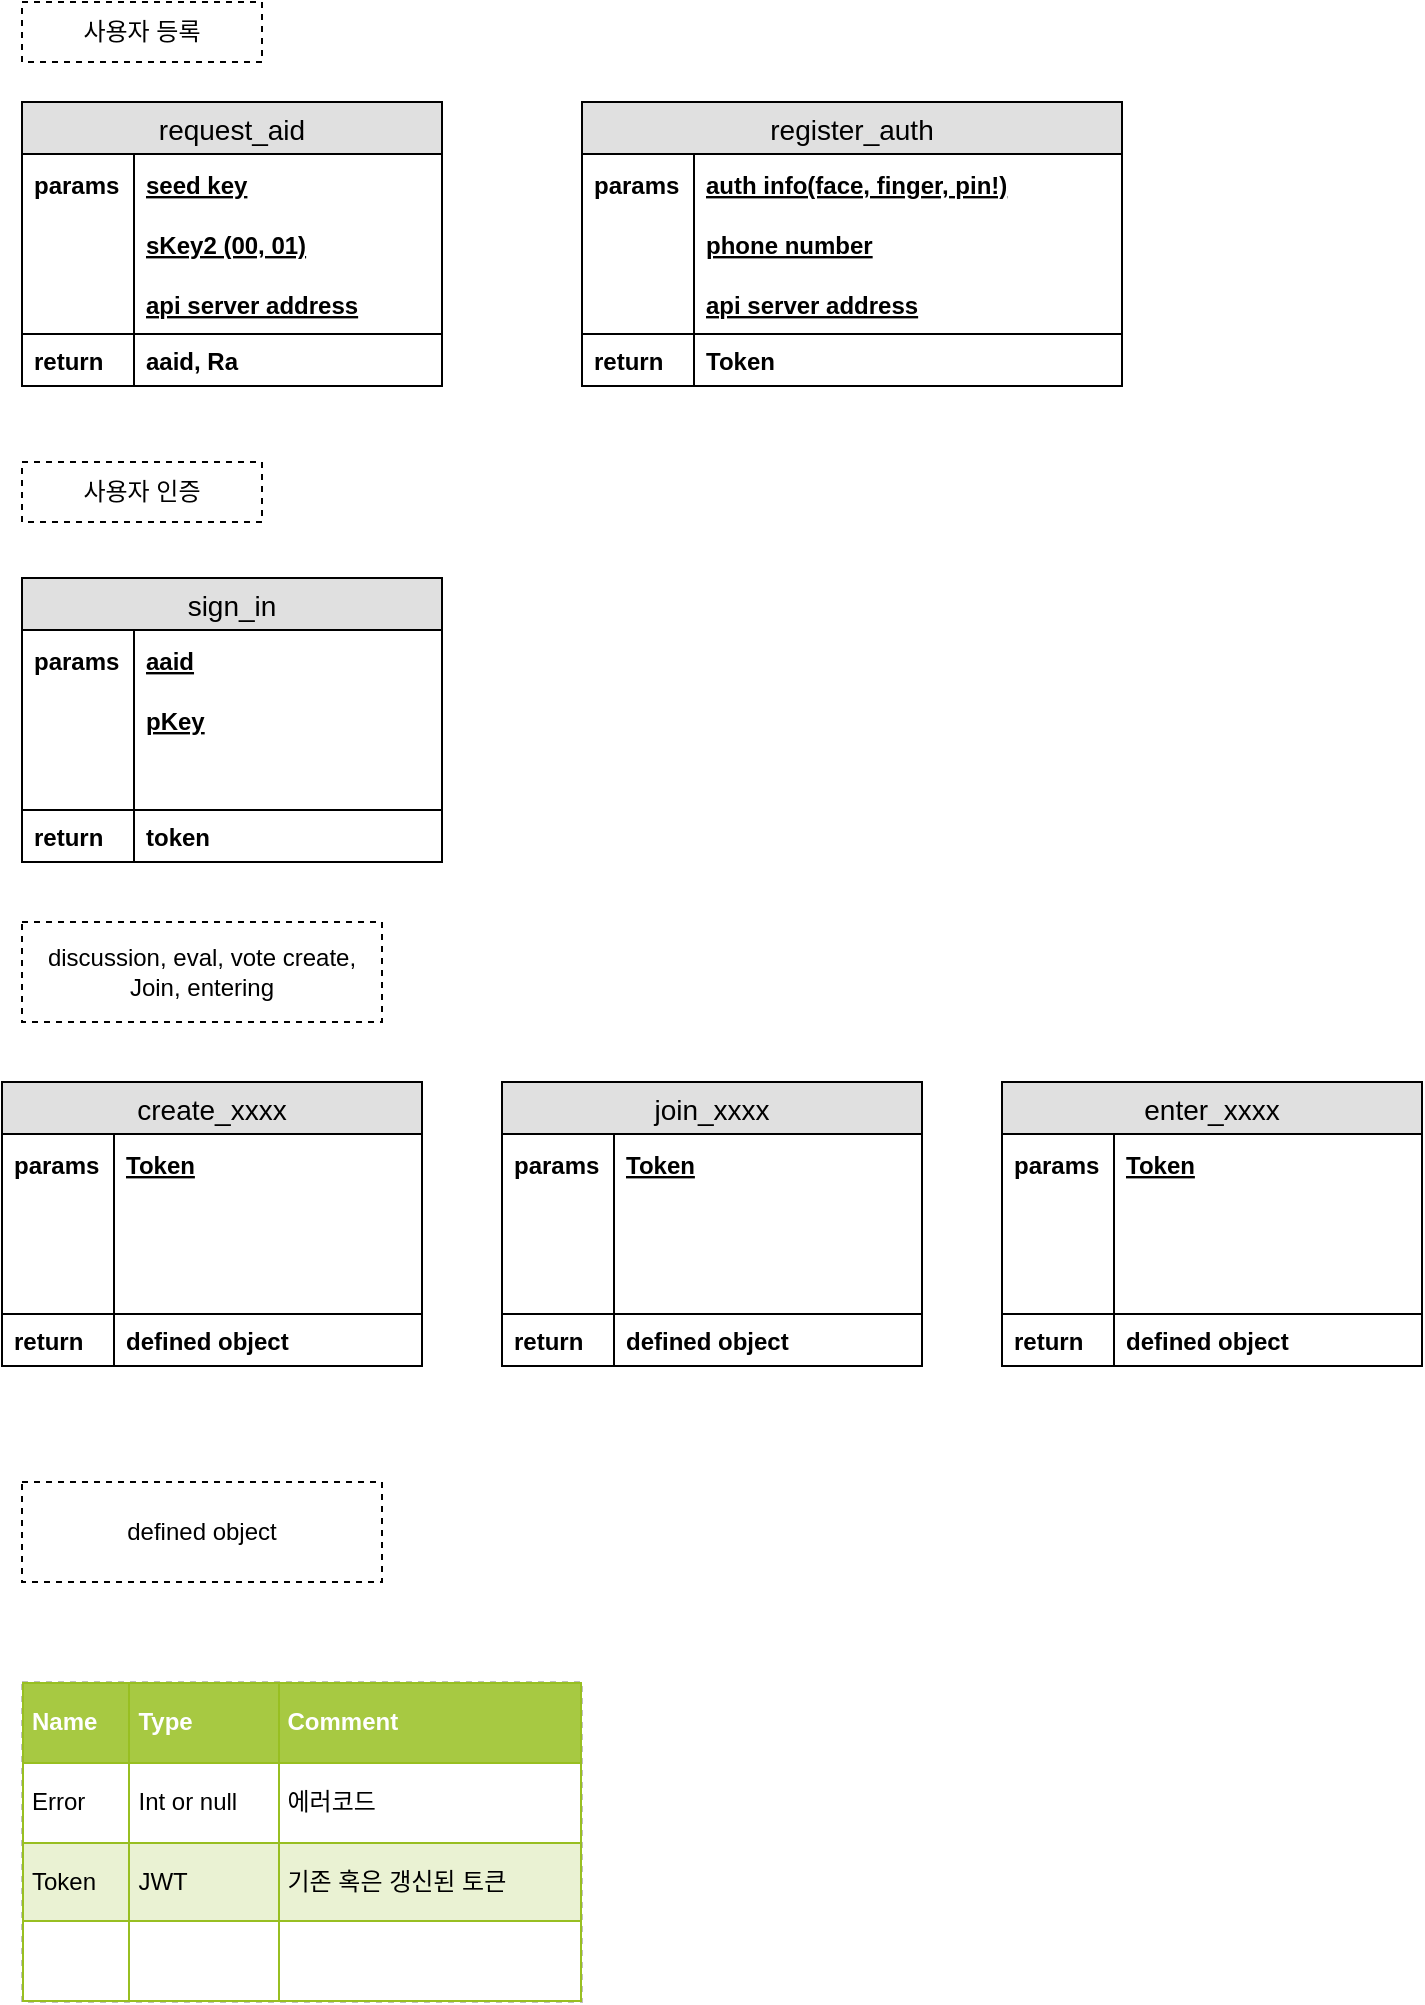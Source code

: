 <mxfile version="12.1.9" type="github" pages="1">
  <diagram id="exMwhVz5cOcehTMv7F8w" name="Page-1">
    <mxGraphModel dx="1426" dy="771" grid="1" gridSize="10" guides="1" tooltips="1" connect="1" arrows="1" fold="1" page="1" pageScale="1" pageWidth="827" pageHeight="1169" math="0" shadow="0">
      <root>
        <mxCell id="0"/>
        <mxCell id="1" parent="0"/>
        <mxCell id="1xPw11D1j_KxezTZeNWg-12" value="request_aid" style="swimlane;fontStyle=0;childLayout=stackLayout;horizontal=1;startSize=26;fillColor=#e0e0e0;horizontalStack=0;resizeParent=1;resizeParentMax=0;resizeLast=0;collapsible=1;marginBottom=0;swimlaneFillColor=#ffffff;align=center;fontSize=14;" vertex="1" parent="1">
          <mxGeometry x="80" y="130" width="210" height="142" as="geometry"/>
        </mxCell>
        <mxCell id="1xPw11D1j_KxezTZeNWg-13" value="seed key" style="shape=partialRectangle;top=0;left=0;right=0;bottom=0;align=left;verticalAlign=middle;fillColor=none;spacingLeft=60;spacingRight=4;overflow=hidden;rotatable=0;points=[[0,0.5],[1,0.5]];portConstraint=eastwest;dropTarget=0;fontStyle=5;fontSize=12;" vertex="1" parent="1xPw11D1j_KxezTZeNWg-12">
          <mxGeometry y="26" width="210" height="30" as="geometry"/>
        </mxCell>
        <mxCell id="1xPw11D1j_KxezTZeNWg-14" value="params" style="shape=partialRectangle;fontStyle=1;top=0;left=0;bottom=0;fillColor=none;align=left;verticalAlign=middle;spacingLeft=4;spacingRight=4;overflow=hidden;rotatable=0;points=[];portConstraint=eastwest;part=1;fontSize=12;" vertex="1" connectable="0" parent="1xPw11D1j_KxezTZeNWg-13">
          <mxGeometry width="56" height="30" as="geometry"/>
        </mxCell>
        <mxCell id="1xPw11D1j_KxezTZeNWg-15" value="sKey2 (00, 01)" style="shape=partialRectangle;top=0;left=0;right=0;bottom=1;align=left;verticalAlign=middle;fillColor=none;spacingLeft=60;spacingRight=4;overflow=hidden;rotatable=0;points=[[0,0.5],[1,0.5]];portConstraint=eastwest;dropTarget=0;fontStyle=5;fontSize=12;strokeColor=none;" vertex="1" parent="1xPw11D1j_KxezTZeNWg-12">
          <mxGeometry y="56" width="210" height="30" as="geometry"/>
        </mxCell>
        <mxCell id="1xPw11D1j_KxezTZeNWg-16" value="" style="shape=partialRectangle;fontStyle=1;top=0;left=0;bottom=0;fillColor=none;align=left;verticalAlign=middle;spacingLeft=4;spacingRight=4;overflow=hidden;rotatable=0;points=[];portConstraint=eastwest;part=1;fontSize=12;" vertex="1" connectable="0" parent="1xPw11D1j_KxezTZeNWg-15">
          <mxGeometry width="56" height="30" as="geometry"/>
        </mxCell>
        <mxCell id="1xPw11D1j_KxezTZeNWg-23" value="api server address" style="shape=partialRectangle;top=0;left=0;right=0;bottom=1;align=left;verticalAlign=middle;fillColor=none;spacingLeft=60;spacingRight=4;overflow=hidden;rotatable=0;points=[[0,0.5],[1,0.5]];portConstraint=eastwest;dropTarget=0;fontStyle=5;fontSize=12;" vertex="1" parent="1xPw11D1j_KxezTZeNWg-12">
          <mxGeometry y="86" width="210" height="30" as="geometry"/>
        </mxCell>
        <mxCell id="1xPw11D1j_KxezTZeNWg-24" value="" style="shape=partialRectangle;fontStyle=1;top=0;left=0;bottom=0;fillColor=none;align=left;verticalAlign=middle;spacingLeft=4;spacingRight=4;overflow=hidden;rotatable=0;points=[];portConstraint=eastwest;part=1;fontSize=12;" vertex="1" connectable="0" parent="1xPw11D1j_KxezTZeNWg-23">
          <mxGeometry width="56" height="30" as="geometry"/>
        </mxCell>
        <mxCell id="1xPw11D1j_KxezTZeNWg-17" value="aaid, Ra" style="shape=partialRectangle;top=0;left=0;right=0;bottom=0;align=left;verticalAlign=top;fillColor=none;spacingLeft=60;spacingRight=4;overflow=hidden;rotatable=0;points=[[0,0.5],[1,0.5]];portConstraint=eastwest;dropTarget=0;fontSize=12;fontStyle=1" vertex="1" parent="1xPw11D1j_KxezTZeNWg-12">
          <mxGeometry y="116" width="210" height="26" as="geometry"/>
        </mxCell>
        <mxCell id="1xPw11D1j_KxezTZeNWg-18" value="return" style="shape=partialRectangle;top=0;left=0;bottom=0;fillColor=none;align=left;verticalAlign=top;spacingLeft=4;spacingRight=4;overflow=hidden;rotatable=0;points=[];portConstraint=eastwest;part=1;fontSize=12;fontStyle=1" vertex="1" connectable="0" parent="1xPw11D1j_KxezTZeNWg-17">
          <mxGeometry width="56" height="26" as="geometry"/>
        </mxCell>
        <mxCell id="1xPw11D1j_KxezTZeNWg-25" value="register_auth" style="swimlane;fontStyle=0;childLayout=stackLayout;horizontal=1;startSize=26;fillColor=#e0e0e0;horizontalStack=0;resizeParent=1;resizeParentMax=0;resizeLast=0;collapsible=1;marginBottom=0;swimlaneFillColor=#ffffff;align=center;fontSize=14;" vertex="1" parent="1">
          <mxGeometry x="360" y="130" width="270" height="142" as="geometry"/>
        </mxCell>
        <mxCell id="1xPw11D1j_KxezTZeNWg-26" value="auth info(face, finger, pin!)" style="shape=partialRectangle;top=0;left=0;right=0;bottom=0;align=left;verticalAlign=middle;fillColor=none;spacingLeft=60;spacingRight=4;overflow=hidden;rotatable=0;points=[[0,0.5],[1,0.5]];portConstraint=eastwest;dropTarget=0;fontStyle=5;fontSize=12;" vertex="1" parent="1xPw11D1j_KxezTZeNWg-25">
          <mxGeometry y="26" width="270" height="30" as="geometry"/>
        </mxCell>
        <mxCell id="1xPw11D1j_KxezTZeNWg-27" value="params" style="shape=partialRectangle;fontStyle=1;top=0;left=0;bottom=0;fillColor=none;align=left;verticalAlign=middle;spacingLeft=4;spacingRight=4;overflow=hidden;rotatable=0;points=[];portConstraint=eastwest;part=1;fontSize=12;" vertex="1" connectable="0" parent="1xPw11D1j_KxezTZeNWg-26">
          <mxGeometry width="56" height="30" as="geometry"/>
        </mxCell>
        <mxCell id="1xPw11D1j_KxezTZeNWg-28" value="phone number" style="shape=partialRectangle;top=0;left=0;right=0;bottom=1;align=left;verticalAlign=middle;fillColor=none;spacingLeft=60;spacingRight=4;overflow=hidden;rotatable=0;points=[[0,0.5],[1,0.5]];portConstraint=eastwest;dropTarget=0;fontStyle=5;fontSize=12;strokeColor=none;" vertex="1" parent="1xPw11D1j_KxezTZeNWg-25">
          <mxGeometry y="56" width="270" height="30" as="geometry"/>
        </mxCell>
        <mxCell id="1xPw11D1j_KxezTZeNWg-29" value="" style="shape=partialRectangle;fontStyle=1;top=0;left=0;bottom=0;fillColor=none;align=left;verticalAlign=middle;spacingLeft=4;spacingRight=4;overflow=hidden;rotatable=0;points=[];portConstraint=eastwest;part=1;fontSize=12;" vertex="1" connectable="0" parent="1xPw11D1j_KxezTZeNWg-28">
          <mxGeometry width="56" height="30" as="geometry"/>
        </mxCell>
        <mxCell id="1xPw11D1j_KxezTZeNWg-30" value="api server address" style="shape=partialRectangle;top=0;left=0;right=0;bottom=1;align=left;verticalAlign=middle;fillColor=none;spacingLeft=60;spacingRight=4;overflow=hidden;rotatable=0;points=[[0,0.5],[1,0.5]];portConstraint=eastwest;dropTarget=0;fontStyle=5;fontSize=12;" vertex="1" parent="1xPw11D1j_KxezTZeNWg-25">
          <mxGeometry y="86" width="270" height="30" as="geometry"/>
        </mxCell>
        <mxCell id="1xPw11D1j_KxezTZeNWg-31" value="" style="shape=partialRectangle;fontStyle=1;top=0;left=0;bottom=0;fillColor=none;align=left;verticalAlign=middle;spacingLeft=4;spacingRight=4;overflow=hidden;rotatable=0;points=[];portConstraint=eastwest;part=1;fontSize=12;" vertex="1" connectable="0" parent="1xPw11D1j_KxezTZeNWg-30">
          <mxGeometry width="56" height="30" as="geometry"/>
        </mxCell>
        <mxCell id="1xPw11D1j_KxezTZeNWg-32" value="Token" style="shape=partialRectangle;top=0;left=0;right=0;bottom=0;align=left;verticalAlign=top;fillColor=none;spacingLeft=60;spacingRight=4;overflow=hidden;rotatable=0;points=[[0,0.5],[1,0.5]];portConstraint=eastwest;dropTarget=0;fontSize=12;fontStyle=1" vertex="1" parent="1xPw11D1j_KxezTZeNWg-25">
          <mxGeometry y="116" width="270" height="26" as="geometry"/>
        </mxCell>
        <mxCell id="1xPw11D1j_KxezTZeNWg-33" value="return" style="shape=partialRectangle;top=0;left=0;bottom=0;fillColor=none;align=left;verticalAlign=top;spacingLeft=4;spacingRight=4;overflow=hidden;rotatable=0;points=[];portConstraint=eastwest;part=1;fontSize=12;fontStyle=1" vertex="1" connectable="0" parent="1xPw11D1j_KxezTZeNWg-32">
          <mxGeometry width="56" height="26" as="geometry"/>
        </mxCell>
        <mxCell id="1xPw11D1j_KxezTZeNWg-34" value="사용자 등록" style="rounded=0;whiteSpace=wrap;html=1;dashed=1;" vertex="1" parent="1">
          <mxGeometry x="80" y="80" width="120" height="30" as="geometry"/>
        </mxCell>
        <mxCell id="1xPw11D1j_KxezTZeNWg-35" value="사용자 인증" style="rounded=0;whiteSpace=wrap;html=1;dashed=1;" vertex="1" parent="1">
          <mxGeometry x="80" y="310" width="120" height="30" as="geometry"/>
        </mxCell>
        <mxCell id="1xPw11D1j_KxezTZeNWg-36" value="sign_in" style="swimlane;fontStyle=0;childLayout=stackLayout;horizontal=1;startSize=26;fillColor=#e0e0e0;horizontalStack=0;resizeParent=1;resizeParentMax=0;resizeLast=0;collapsible=1;marginBottom=0;swimlaneFillColor=#ffffff;align=center;fontSize=14;" vertex="1" parent="1">
          <mxGeometry x="80" y="368" width="210" height="142" as="geometry"/>
        </mxCell>
        <mxCell id="1xPw11D1j_KxezTZeNWg-37" value="aaid" style="shape=partialRectangle;top=0;left=0;right=0;bottom=0;align=left;verticalAlign=middle;fillColor=none;spacingLeft=60;spacingRight=4;overflow=hidden;rotatable=0;points=[[0,0.5],[1,0.5]];portConstraint=eastwest;dropTarget=0;fontStyle=5;fontSize=12;" vertex="1" parent="1xPw11D1j_KxezTZeNWg-36">
          <mxGeometry y="26" width="210" height="30" as="geometry"/>
        </mxCell>
        <mxCell id="1xPw11D1j_KxezTZeNWg-38" value="params" style="shape=partialRectangle;fontStyle=1;top=0;left=0;bottom=0;fillColor=none;align=left;verticalAlign=middle;spacingLeft=4;spacingRight=4;overflow=hidden;rotatable=0;points=[];portConstraint=eastwest;part=1;fontSize=12;" vertex="1" connectable="0" parent="1xPw11D1j_KxezTZeNWg-37">
          <mxGeometry width="56" height="30" as="geometry"/>
        </mxCell>
        <mxCell id="1xPw11D1j_KxezTZeNWg-39" value="pKey" style="shape=partialRectangle;top=0;left=0;right=0;bottom=1;align=left;verticalAlign=middle;fillColor=none;spacingLeft=60;spacingRight=4;overflow=hidden;rotatable=0;points=[[0,0.5],[1,0.5]];portConstraint=eastwest;dropTarget=0;fontStyle=5;fontSize=12;strokeColor=none;" vertex="1" parent="1xPw11D1j_KxezTZeNWg-36">
          <mxGeometry y="56" width="210" height="30" as="geometry"/>
        </mxCell>
        <mxCell id="1xPw11D1j_KxezTZeNWg-40" value="" style="shape=partialRectangle;fontStyle=1;top=0;left=0;bottom=0;fillColor=none;align=left;verticalAlign=middle;spacingLeft=4;spacingRight=4;overflow=hidden;rotatable=0;points=[];portConstraint=eastwest;part=1;fontSize=12;" vertex="1" connectable="0" parent="1xPw11D1j_KxezTZeNWg-39">
          <mxGeometry width="56" height="30" as="geometry"/>
        </mxCell>
        <mxCell id="1xPw11D1j_KxezTZeNWg-41" value="" style="shape=partialRectangle;top=0;left=0;right=0;bottom=1;align=left;verticalAlign=middle;fillColor=none;spacingLeft=60;spacingRight=4;overflow=hidden;rotatable=0;points=[[0,0.5],[1,0.5]];portConstraint=eastwest;dropTarget=0;fontStyle=5;fontSize=12;" vertex="1" parent="1xPw11D1j_KxezTZeNWg-36">
          <mxGeometry y="86" width="210" height="30" as="geometry"/>
        </mxCell>
        <mxCell id="1xPw11D1j_KxezTZeNWg-42" value="" style="shape=partialRectangle;fontStyle=1;top=0;left=0;bottom=0;fillColor=none;align=left;verticalAlign=middle;spacingLeft=4;spacingRight=4;overflow=hidden;rotatable=0;points=[];portConstraint=eastwest;part=1;fontSize=12;" vertex="1" connectable="0" parent="1xPw11D1j_KxezTZeNWg-41">
          <mxGeometry width="56" height="30" as="geometry"/>
        </mxCell>
        <mxCell id="1xPw11D1j_KxezTZeNWg-43" value="token" style="shape=partialRectangle;top=0;left=0;right=0;bottom=0;align=left;verticalAlign=top;fillColor=none;spacingLeft=60;spacingRight=4;overflow=hidden;rotatable=0;points=[[0,0.5],[1,0.5]];portConstraint=eastwest;dropTarget=0;fontSize=12;fontStyle=1" vertex="1" parent="1xPw11D1j_KxezTZeNWg-36">
          <mxGeometry y="116" width="210" height="26" as="geometry"/>
        </mxCell>
        <mxCell id="1xPw11D1j_KxezTZeNWg-44" value="return" style="shape=partialRectangle;top=0;left=0;bottom=0;fillColor=none;align=left;verticalAlign=top;spacingLeft=4;spacingRight=4;overflow=hidden;rotatable=0;points=[];portConstraint=eastwest;part=1;fontSize=12;fontStyle=1" vertex="1" connectable="0" parent="1xPw11D1j_KxezTZeNWg-43">
          <mxGeometry width="56" height="26" as="geometry"/>
        </mxCell>
        <mxCell id="1xPw11D1j_KxezTZeNWg-45" value="discussion, eval, vote create, Join, entering" style="rounded=0;whiteSpace=wrap;html=1;dashed=1;" vertex="1" parent="1">
          <mxGeometry x="80" y="540" width="180" height="50" as="geometry"/>
        </mxCell>
        <mxCell id="1xPw11D1j_KxezTZeNWg-46" value="create_xxxx" style="swimlane;fontStyle=0;childLayout=stackLayout;horizontal=1;startSize=26;fillColor=#e0e0e0;horizontalStack=0;resizeParent=1;resizeParentMax=0;resizeLast=0;collapsible=1;marginBottom=0;swimlaneFillColor=#ffffff;align=center;fontSize=14;" vertex="1" parent="1">
          <mxGeometry x="70" y="620" width="210" height="142" as="geometry"/>
        </mxCell>
        <mxCell id="1xPw11D1j_KxezTZeNWg-47" value="Token" style="shape=partialRectangle;top=0;left=0;right=0;bottom=0;align=left;verticalAlign=middle;fillColor=none;spacingLeft=60;spacingRight=4;overflow=hidden;rotatable=0;points=[[0,0.5],[1,0.5]];portConstraint=eastwest;dropTarget=0;fontStyle=5;fontSize=12;" vertex="1" parent="1xPw11D1j_KxezTZeNWg-46">
          <mxGeometry y="26" width="210" height="30" as="geometry"/>
        </mxCell>
        <mxCell id="1xPw11D1j_KxezTZeNWg-48" value="params" style="shape=partialRectangle;fontStyle=1;top=0;left=0;bottom=0;fillColor=none;align=left;verticalAlign=middle;spacingLeft=4;spacingRight=4;overflow=hidden;rotatable=0;points=[];portConstraint=eastwest;part=1;fontSize=12;" vertex="1" connectable="0" parent="1xPw11D1j_KxezTZeNWg-47">
          <mxGeometry width="56" height="30" as="geometry"/>
        </mxCell>
        <mxCell id="1xPw11D1j_KxezTZeNWg-49" value="" style="shape=partialRectangle;top=0;left=0;right=0;bottom=1;align=left;verticalAlign=middle;fillColor=none;spacingLeft=60;spacingRight=4;overflow=hidden;rotatable=0;points=[[0,0.5],[1,0.5]];portConstraint=eastwest;dropTarget=0;fontStyle=5;fontSize=12;strokeColor=none;" vertex="1" parent="1xPw11D1j_KxezTZeNWg-46">
          <mxGeometry y="56" width="210" height="30" as="geometry"/>
        </mxCell>
        <mxCell id="1xPw11D1j_KxezTZeNWg-50" value="" style="shape=partialRectangle;fontStyle=1;top=0;left=0;bottom=0;fillColor=none;align=left;verticalAlign=middle;spacingLeft=4;spacingRight=4;overflow=hidden;rotatable=0;points=[];portConstraint=eastwest;part=1;fontSize=12;" vertex="1" connectable="0" parent="1xPw11D1j_KxezTZeNWg-49">
          <mxGeometry width="56" height="30" as="geometry"/>
        </mxCell>
        <mxCell id="1xPw11D1j_KxezTZeNWg-51" value="" style="shape=partialRectangle;top=0;left=0;right=0;bottom=1;align=left;verticalAlign=middle;fillColor=none;spacingLeft=60;spacingRight=4;overflow=hidden;rotatable=0;points=[[0,0.5],[1,0.5]];portConstraint=eastwest;dropTarget=0;fontStyle=5;fontSize=12;" vertex="1" parent="1xPw11D1j_KxezTZeNWg-46">
          <mxGeometry y="86" width="210" height="30" as="geometry"/>
        </mxCell>
        <mxCell id="1xPw11D1j_KxezTZeNWg-52" value="" style="shape=partialRectangle;fontStyle=1;top=0;left=0;bottom=0;fillColor=none;align=left;verticalAlign=middle;spacingLeft=4;spacingRight=4;overflow=hidden;rotatable=0;points=[];portConstraint=eastwest;part=1;fontSize=12;" vertex="1" connectable="0" parent="1xPw11D1j_KxezTZeNWg-51">
          <mxGeometry width="56" height="30" as="geometry"/>
        </mxCell>
        <mxCell id="1xPw11D1j_KxezTZeNWg-53" value="defined object" style="shape=partialRectangle;top=0;left=0;right=0;bottom=0;align=left;verticalAlign=top;fillColor=none;spacingLeft=60;spacingRight=4;overflow=hidden;rotatable=0;points=[[0,0.5],[1,0.5]];portConstraint=eastwest;dropTarget=0;fontSize=12;fontStyle=1" vertex="1" parent="1xPw11D1j_KxezTZeNWg-46">
          <mxGeometry y="116" width="210" height="26" as="geometry"/>
        </mxCell>
        <mxCell id="1xPw11D1j_KxezTZeNWg-54" value="return" style="shape=partialRectangle;top=0;left=0;bottom=0;fillColor=none;align=left;verticalAlign=top;spacingLeft=4;spacingRight=4;overflow=hidden;rotatable=0;points=[];portConstraint=eastwest;part=1;fontSize=12;fontStyle=1" vertex="1" connectable="0" parent="1xPw11D1j_KxezTZeNWg-53">
          <mxGeometry width="56" height="26" as="geometry"/>
        </mxCell>
        <mxCell id="1xPw11D1j_KxezTZeNWg-55" value="join_xxxx" style="swimlane;fontStyle=0;childLayout=stackLayout;horizontal=1;startSize=26;fillColor=#e0e0e0;horizontalStack=0;resizeParent=1;resizeParentMax=0;resizeLast=0;collapsible=1;marginBottom=0;swimlaneFillColor=#ffffff;align=center;fontSize=14;" vertex="1" parent="1">
          <mxGeometry x="320" y="620" width="210" height="142" as="geometry"/>
        </mxCell>
        <mxCell id="1xPw11D1j_KxezTZeNWg-56" value="Token" style="shape=partialRectangle;top=0;left=0;right=0;bottom=0;align=left;verticalAlign=middle;fillColor=none;spacingLeft=60;spacingRight=4;overflow=hidden;rotatable=0;points=[[0,0.5],[1,0.5]];portConstraint=eastwest;dropTarget=0;fontStyle=5;fontSize=12;" vertex="1" parent="1xPw11D1j_KxezTZeNWg-55">
          <mxGeometry y="26" width="210" height="30" as="geometry"/>
        </mxCell>
        <mxCell id="1xPw11D1j_KxezTZeNWg-57" value="params" style="shape=partialRectangle;fontStyle=1;top=0;left=0;bottom=0;fillColor=none;align=left;verticalAlign=middle;spacingLeft=4;spacingRight=4;overflow=hidden;rotatable=0;points=[];portConstraint=eastwest;part=1;fontSize=12;" vertex="1" connectable="0" parent="1xPw11D1j_KxezTZeNWg-56">
          <mxGeometry width="56" height="30" as="geometry"/>
        </mxCell>
        <mxCell id="1xPw11D1j_KxezTZeNWg-58" value="" style="shape=partialRectangle;top=0;left=0;right=0;bottom=1;align=left;verticalAlign=middle;fillColor=none;spacingLeft=60;spacingRight=4;overflow=hidden;rotatable=0;points=[[0,0.5],[1,0.5]];portConstraint=eastwest;dropTarget=0;fontStyle=5;fontSize=12;strokeColor=none;" vertex="1" parent="1xPw11D1j_KxezTZeNWg-55">
          <mxGeometry y="56" width="210" height="30" as="geometry"/>
        </mxCell>
        <mxCell id="1xPw11D1j_KxezTZeNWg-59" value="" style="shape=partialRectangle;fontStyle=1;top=0;left=0;bottom=0;fillColor=none;align=left;verticalAlign=middle;spacingLeft=4;spacingRight=4;overflow=hidden;rotatable=0;points=[];portConstraint=eastwest;part=1;fontSize=12;" vertex="1" connectable="0" parent="1xPw11D1j_KxezTZeNWg-58">
          <mxGeometry width="56" height="30" as="geometry"/>
        </mxCell>
        <mxCell id="1xPw11D1j_KxezTZeNWg-60" value="" style="shape=partialRectangle;top=0;left=0;right=0;bottom=1;align=left;verticalAlign=middle;fillColor=none;spacingLeft=60;spacingRight=4;overflow=hidden;rotatable=0;points=[[0,0.5],[1,0.5]];portConstraint=eastwest;dropTarget=0;fontStyle=5;fontSize=12;" vertex="1" parent="1xPw11D1j_KxezTZeNWg-55">
          <mxGeometry y="86" width="210" height="30" as="geometry"/>
        </mxCell>
        <mxCell id="1xPw11D1j_KxezTZeNWg-61" value="" style="shape=partialRectangle;fontStyle=1;top=0;left=0;bottom=0;fillColor=none;align=left;verticalAlign=middle;spacingLeft=4;spacingRight=4;overflow=hidden;rotatable=0;points=[];portConstraint=eastwest;part=1;fontSize=12;" vertex="1" connectable="0" parent="1xPw11D1j_KxezTZeNWg-60">
          <mxGeometry width="56" height="30" as="geometry"/>
        </mxCell>
        <mxCell id="1xPw11D1j_KxezTZeNWg-62" value="defined object" style="shape=partialRectangle;top=0;left=0;right=0;bottom=0;align=left;verticalAlign=top;fillColor=none;spacingLeft=60;spacingRight=4;overflow=hidden;rotatable=0;points=[[0,0.5],[1,0.5]];portConstraint=eastwest;dropTarget=0;fontSize=12;fontStyle=1" vertex="1" parent="1xPw11D1j_KxezTZeNWg-55">
          <mxGeometry y="116" width="210" height="26" as="geometry"/>
        </mxCell>
        <mxCell id="1xPw11D1j_KxezTZeNWg-63" value="return" style="shape=partialRectangle;top=0;left=0;bottom=0;fillColor=none;align=left;verticalAlign=top;spacingLeft=4;spacingRight=4;overflow=hidden;rotatable=0;points=[];portConstraint=eastwest;part=1;fontSize=12;fontStyle=1" vertex="1" connectable="0" parent="1xPw11D1j_KxezTZeNWg-62">
          <mxGeometry width="56" height="26" as="geometry"/>
        </mxCell>
        <mxCell id="1xPw11D1j_KxezTZeNWg-64" value="enter_xxxx" style="swimlane;fontStyle=0;childLayout=stackLayout;horizontal=1;startSize=26;fillColor=#e0e0e0;horizontalStack=0;resizeParent=1;resizeParentMax=0;resizeLast=0;collapsible=1;marginBottom=0;swimlaneFillColor=#ffffff;align=center;fontSize=14;" vertex="1" parent="1">
          <mxGeometry x="570" y="620" width="210" height="142" as="geometry"/>
        </mxCell>
        <mxCell id="1xPw11D1j_KxezTZeNWg-65" value="Token" style="shape=partialRectangle;top=0;left=0;right=0;bottom=0;align=left;verticalAlign=middle;fillColor=none;spacingLeft=60;spacingRight=4;overflow=hidden;rotatable=0;points=[[0,0.5],[1,0.5]];portConstraint=eastwest;dropTarget=0;fontStyle=5;fontSize=12;" vertex="1" parent="1xPw11D1j_KxezTZeNWg-64">
          <mxGeometry y="26" width="210" height="30" as="geometry"/>
        </mxCell>
        <mxCell id="1xPw11D1j_KxezTZeNWg-66" value="params" style="shape=partialRectangle;fontStyle=1;top=0;left=0;bottom=0;fillColor=none;align=left;verticalAlign=middle;spacingLeft=4;spacingRight=4;overflow=hidden;rotatable=0;points=[];portConstraint=eastwest;part=1;fontSize=12;" vertex="1" connectable="0" parent="1xPw11D1j_KxezTZeNWg-65">
          <mxGeometry width="56" height="30" as="geometry"/>
        </mxCell>
        <mxCell id="1xPw11D1j_KxezTZeNWg-67" value="" style="shape=partialRectangle;top=0;left=0;right=0;bottom=1;align=left;verticalAlign=middle;fillColor=none;spacingLeft=60;spacingRight=4;overflow=hidden;rotatable=0;points=[[0,0.5],[1,0.5]];portConstraint=eastwest;dropTarget=0;fontStyle=5;fontSize=12;strokeColor=none;" vertex="1" parent="1xPw11D1j_KxezTZeNWg-64">
          <mxGeometry y="56" width="210" height="30" as="geometry"/>
        </mxCell>
        <mxCell id="1xPw11D1j_KxezTZeNWg-68" value="" style="shape=partialRectangle;fontStyle=1;top=0;left=0;bottom=0;fillColor=none;align=left;verticalAlign=middle;spacingLeft=4;spacingRight=4;overflow=hidden;rotatable=0;points=[];portConstraint=eastwest;part=1;fontSize=12;" vertex="1" connectable="0" parent="1xPw11D1j_KxezTZeNWg-67">
          <mxGeometry width="56" height="30" as="geometry"/>
        </mxCell>
        <mxCell id="1xPw11D1j_KxezTZeNWg-69" value="" style="shape=partialRectangle;top=0;left=0;right=0;bottom=1;align=left;verticalAlign=middle;fillColor=none;spacingLeft=60;spacingRight=4;overflow=hidden;rotatable=0;points=[[0,0.5],[1,0.5]];portConstraint=eastwest;dropTarget=0;fontStyle=5;fontSize=12;" vertex="1" parent="1xPw11D1j_KxezTZeNWg-64">
          <mxGeometry y="86" width="210" height="30" as="geometry"/>
        </mxCell>
        <mxCell id="1xPw11D1j_KxezTZeNWg-70" value="" style="shape=partialRectangle;fontStyle=1;top=0;left=0;bottom=0;fillColor=none;align=left;verticalAlign=middle;spacingLeft=4;spacingRight=4;overflow=hidden;rotatable=0;points=[];portConstraint=eastwest;part=1;fontSize=12;" vertex="1" connectable="0" parent="1xPw11D1j_KxezTZeNWg-69">
          <mxGeometry width="56" height="30" as="geometry"/>
        </mxCell>
        <mxCell id="1xPw11D1j_KxezTZeNWg-71" value="defined object" style="shape=partialRectangle;top=0;left=0;right=0;bottom=0;align=left;verticalAlign=top;fillColor=none;spacingLeft=60;spacingRight=4;overflow=hidden;rotatable=0;points=[[0,0.5],[1,0.5]];portConstraint=eastwest;dropTarget=0;fontSize=12;fontStyle=1" vertex="1" parent="1xPw11D1j_KxezTZeNWg-64">
          <mxGeometry y="116" width="210" height="26" as="geometry"/>
        </mxCell>
        <mxCell id="1xPw11D1j_KxezTZeNWg-72" value="return" style="shape=partialRectangle;top=0;left=0;bottom=0;fillColor=none;align=left;verticalAlign=top;spacingLeft=4;spacingRight=4;overflow=hidden;rotatable=0;points=[];portConstraint=eastwest;part=1;fontSize=12;fontStyle=1" vertex="1" connectable="0" parent="1xPw11D1j_KxezTZeNWg-71">
          <mxGeometry width="56" height="26" as="geometry"/>
        </mxCell>
        <mxCell id="1xPw11D1j_KxezTZeNWg-73" value="defined object" style="rounded=0;whiteSpace=wrap;html=1;dashed=1;" vertex="1" parent="1">
          <mxGeometry x="80" y="820" width="180" height="50" as="geometry"/>
        </mxCell>
        <mxCell id="1xPw11D1j_KxezTZeNWg-83" value="&lt;table border=&quot;1&quot; width=&quot;100%&quot; cellpadding=&quot;4&quot; style=&quot;width: 100% ; height: 100% ; border-collapse: collapse&quot;&gt;&lt;tbody&gt;&lt;tr style=&quot;background-color: #a7c942 ; color: #ffffff ; border: 1px solid #98bf21&quot;&gt;&lt;th align=&quot;left&quot;&gt;Name&lt;/th&gt;&lt;th align=&quot;left&quot;&gt;Type&lt;/th&gt;&lt;th align=&quot;left&quot;&gt;Comment&lt;/th&gt;&lt;/tr&gt;&lt;tr style=&quot;border: 1px solid #98bf21&quot;&gt;&lt;td&gt;Error&lt;/td&gt;&lt;td&gt;Int or null&lt;/td&gt;&lt;td&gt;에러코드&lt;/td&gt;&lt;/tr&gt;&lt;tr style=&quot;background-color: #eaf2d3 ; border: 1px solid #98bf21&quot;&gt;&lt;td&gt;Token&lt;/td&gt;&lt;td&gt;JWT&lt;/td&gt;&lt;td&gt;기존 혹은 갱신된 토큰&lt;/td&gt;&lt;/tr&gt;&lt;tr style=&quot;border: 1px solid #98bf21&quot;&gt;&lt;td&gt;&lt;br&gt;&lt;/td&gt;&lt;td&gt;&lt;/td&gt;&lt;td&gt;&lt;/td&gt;&lt;/tr&gt;&lt;/tbody&gt;&lt;/table&gt;" style="text;html=1;strokeColor=#c0c0c0;fillColor=#ffffff;overflow=fill;rounded=0;dashed=1;" vertex="1" parent="1">
          <mxGeometry x="80" y="920" width="280" height="160" as="geometry"/>
        </mxCell>
      </root>
    </mxGraphModel>
  </diagram>
</mxfile>
